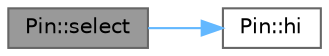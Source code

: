 digraph "Pin::select"
{
 // INTERACTIVE_SVG=YES
 // LATEX_PDF_SIZE
  bgcolor="transparent";
  edge [fontname=Helvetica,fontsize=10,labelfontname=Helvetica,labelfontsize=10];
  node [fontname=Helvetica,fontsize=10,shape=box,height=0.2,width=0.4];
  rankdir="LR";
  Node1 [id="Node000001",label="Pin::select",height=0.2,width=0.4,color="gray40", fillcolor="grey60", style="filled", fontcolor="black",tooltip="Set the pin state to HIGH"];
  Node1 -> Node2 [id="edge1_Node000001_Node000002",color="steelblue1",style="solid",tooltip=" "];
  Node2 [id="Node000002",label="Pin::hi",height=0.2,width=0.4,color="grey40", fillcolor="white", style="filled",URL="$d7/d68/class_pin_a0ef99e3ca78ae92d51bba1682de1c6c1.html#a0ef99e3ca78ae92d51bba1682de1c6c1",tooltip="Set the pin state to HIGH"];
}
